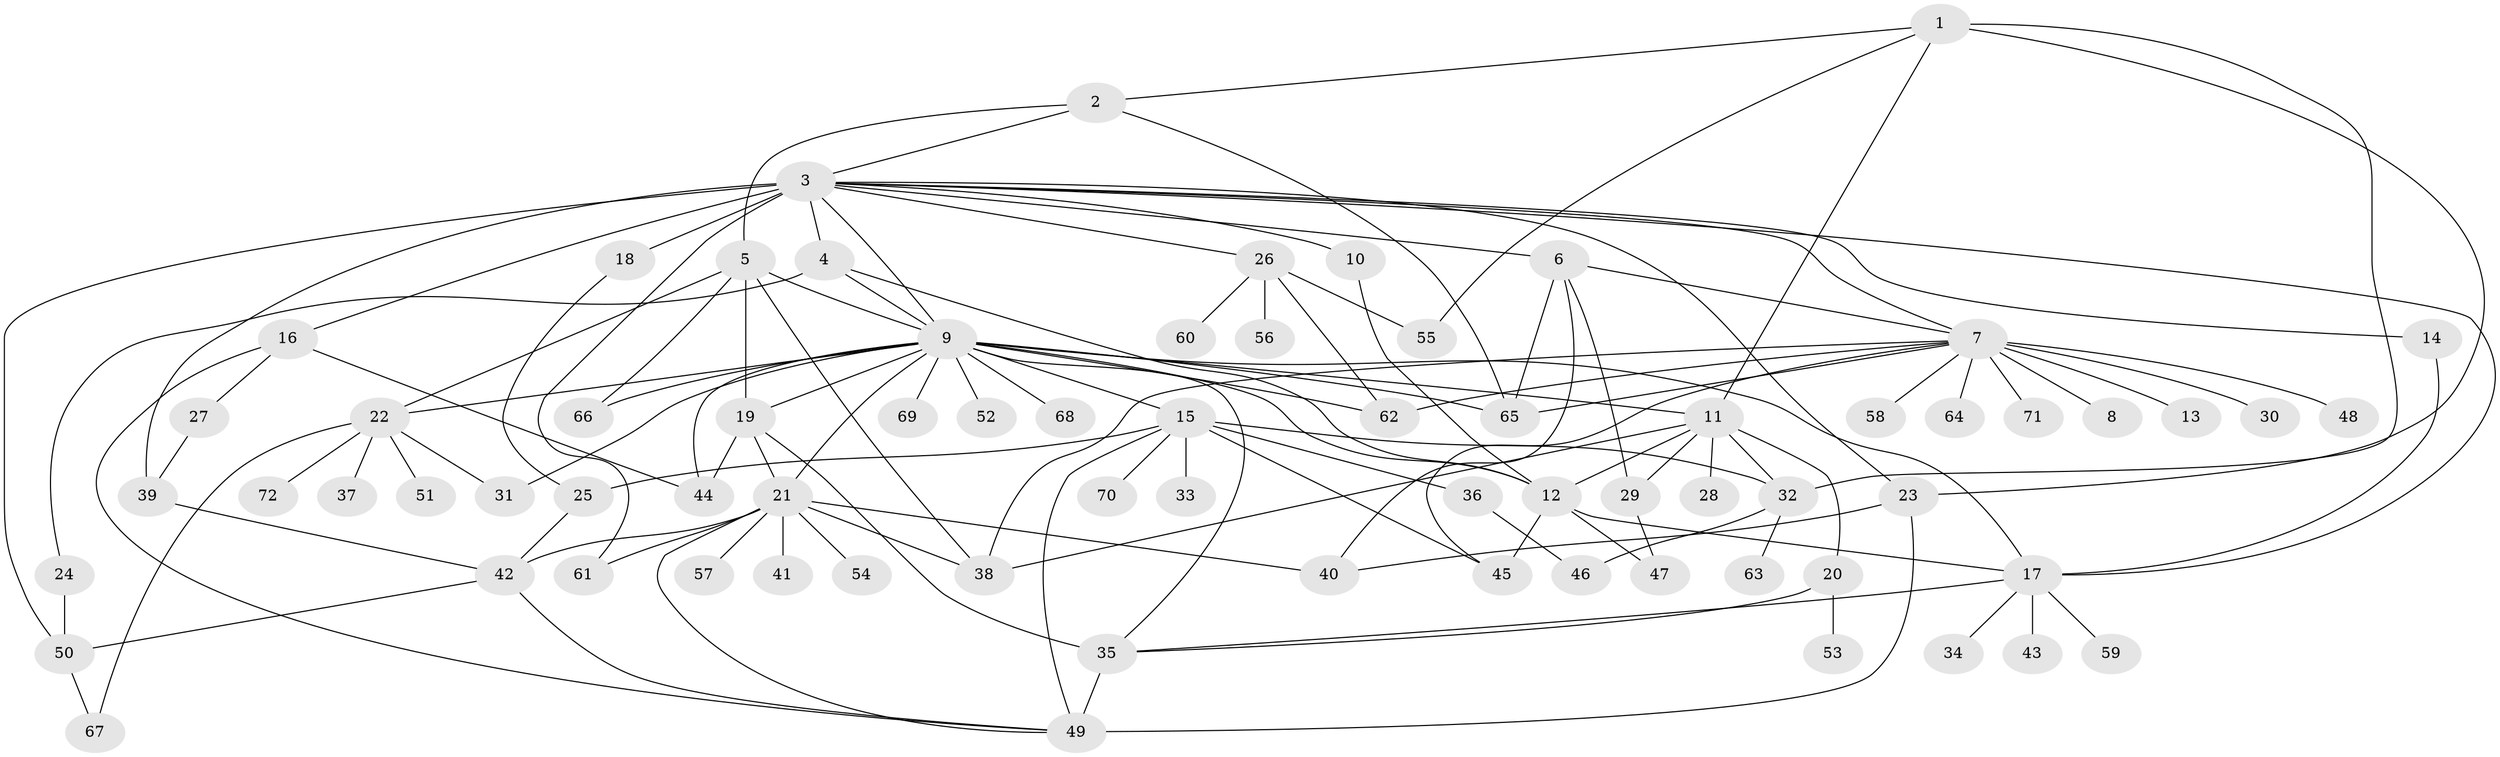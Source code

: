 // original degree distribution, {5: 0.055944055944055944, 23: 0.013986013986013986, 3: 0.0979020979020979, 9: 0.027972027972027972, 1: 0.4755244755244755, 7: 0.02097902097902098, 15: 0.006993006993006993, 10: 0.006993006993006993, 2: 0.23076923076923078, 4: 0.02097902097902098, 11: 0.013986013986013986, 8: 0.006993006993006993, 6: 0.02097902097902098}
// Generated by graph-tools (version 1.1) at 2025/50/03/04/25 22:50:12]
// undirected, 72 vertices, 123 edges
graph export_dot {
  node [color=gray90,style=filled];
  1;
  2;
  3;
  4;
  5;
  6;
  7;
  8;
  9;
  10;
  11;
  12;
  13;
  14;
  15;
  16;
  17;
  18;
  19;
  20;
  21;
  22;
  23;
  24;
  25;
  26;
  27;
  28;
  29;
  30;
  31;
  32;
  33;
  34;
  35;
  36;
  37;
  38;
  39;
  40;
  41;
  42;
  43;
  44;
  45;
  46;
  47;
  48;
  49;
  50;
  51;
  52;
  53;
  54;
  55;
  56;
  57;
  58;
  59;
  60;
  61;
  62;
  63;
  64;
  65;
  66;
  67;
  68;
  69;
  70;
  71;
  72;
  1 -- 2 [weight=1.0];
  1 -- 11 [weight=1.0];
  1 -- 23 [weight=1.0];
  1 -- 32 [weight=1.0];
  1 -- 55 [weight=1.0];
  2 -- 3 [weight=1.0];
  2 -- 5 [weight=1.0];
  2 -- 65 [weight=1.0];
  3 -- 4 [weight=1.0];
  3 -- 6 [weight=1.0];
  3 -- 7 [weight=1.0];
  3 -- 9 [weight=1.0];
  3 -- 10 [weight=1.0];
  3 -- 14 [weight=1.0];
  3 -- 16 [weight=1.0];
  3 -- 17 [weight=1.0];
  3 -- 18 [weight=7.0];
  3 -- 23 [weight=1.0];
  3 -- 26 [weight=1.0];
  3 -- 39 [weight=1.0];
  3 -- 50 [weight=1.0];
  3 -- 61 [weight=1.0];
  4 -- 9 [weight=1.0];
  4 -- 12 [weight=1.0];
  4 -- 24 [weight=2.0];
  5 -- 9 [weight=1.0];
  5 -- 19 [weight=2.0];
  5 -- 22 [weight=1.0];
  5 -- 38 [weight=1.0];
  5 -- 66 [weight=2.0];
  6 -- 7 [weight=1.0];
  6 -- 29 [weight=1.0];
  6 -- 40 [weight=1.0];
  6 -- 65 [weight=2.0];
  7 -- 8 [weight=1.0];
  7 -- 13 [weight=1.0];
  7 -- 30 [weight=1.0];
  7 -- 38 [weight=1.0];
  7 -- 45 [weight=1.0];
  7 -- 48 [weight=1.0];
  7 -- 58 [weight=1.0];
  7 -- 62 [weight=1.0];
  7 -- 64 [weight=1.0];
  7 -- 65 [weight=1.0];
  7 -- 71 [weight=1.0];
  9 -- 11 [weight=1.0];
  9 -- 12 [weight=2.0];
  9 -- 15 [weight=1.0];
  9 -- 17 [weight=1.0];
  9 -- 19 [weight=1.0];
  9 -- 21 [weight=1.0];
  9 -- 22 [weight=1.0];
  9 -- 31 [weight=1.0];
  9 -- 35 [weight=1.0];
  9 -- 44 [weight=1.0];
  9 -- 52 [weight=1.0];
  9 -- 62 [weight=1.0];
  9 -- 65 [weight=1.0];
  9 -- 66 [weight=1.0];
  9 -- 68 [weight=1.0];
  9 -- 69 [weight=1.0];
  10 -- 12 [weight=1.0];
  11 -- 12 [weight=1.0];
  11 -- 20 [weight=1.0];
  11 -- 28 [weight=2.0];
  11 -- 29 [weight=1.0];
  11 -- 32 [weight=1.0];
  11 -- 38 [weight=1.0];
  12 -- 17 [weight=1.0];
  12 -- 45 [weight=4.0];
  12 -- 47 [weight=1.0];
  14 -- 17 [weight=1.0];
  15 -- 25 [weight=1.0];
  15 -- 32 [weight=1.0];
  15 -- 33 [weight=1.0];
  15 -- 36 [weight=1.0];
  15 -- 45 [weight=1.0];
  15 -- 49 [weight=1.0];
  15 -- 70 [weight=1.0];
  16 -- 27 [weight=1.0];
  16 -- 44 [weight=1.0];
  16 -- 49 [weight=1.0];
  17 -- 34 [weight=1.0];
  17 -- 35 [weight=1.0];
  17 -- 43 [weight=2.0];
  17 -- 59 [weight=1.0];
  18 -- 25 [weight=1.0];
  19 -- 21 [weight=1.0];
  19 -- 35 [weight=6.0];
  19 -- 44 [weight=1.0];
  20 -- 35 [weight=2.0];
  20 -- 53 [weight=1.0];
  21 -- 38 [weight=1.0];
  21 -- 40 [weight=1.0];
  21 -- 41 [weight=1.0];
  21 -- 42 [weight=1.0];
  21 -- 49 [weight=1.0];
  21 -- 54 [weight=1.0];
  21 -- 57 [weight=1.0];
  21 -- 61 [weight=1.0];
  22 -- 31 [weight=1.0];
  22 -- 37 [weight=1.0];
  22 -- 51 [weight=1.0];
  22 -- 67 [weight=1.0];
  22 -- 72 [weight=1.0];
  23 -- 40 [weight=1.0];
  23 -- 49 [weight=3.0];
  24 -- 50 [weight=3.0];
  25 -- 42 [weight=4.0];
  26 -- 55 [weight=1.0];
  26 -- 56 [weight=1.0];
  26 -- 60 [weight=1.0];
  26 -- 62 [weight=1.0];
  27 -- 39 [weight=3.0];
  29 -- 47 [weight=1.0];
  32 -- 46 [weight=1.0];
  32 -- 63 [weight=2.0];
  35 -- 49 [weight=1.0];
  36 -- 46 [weight=1.0];
  39 -- 42 [weight=1.0];
  42 -- 49 [weight=1.0];
  42 -- 50 [weight=1.0];
  50 -- 67 [weight=1.0];
}
